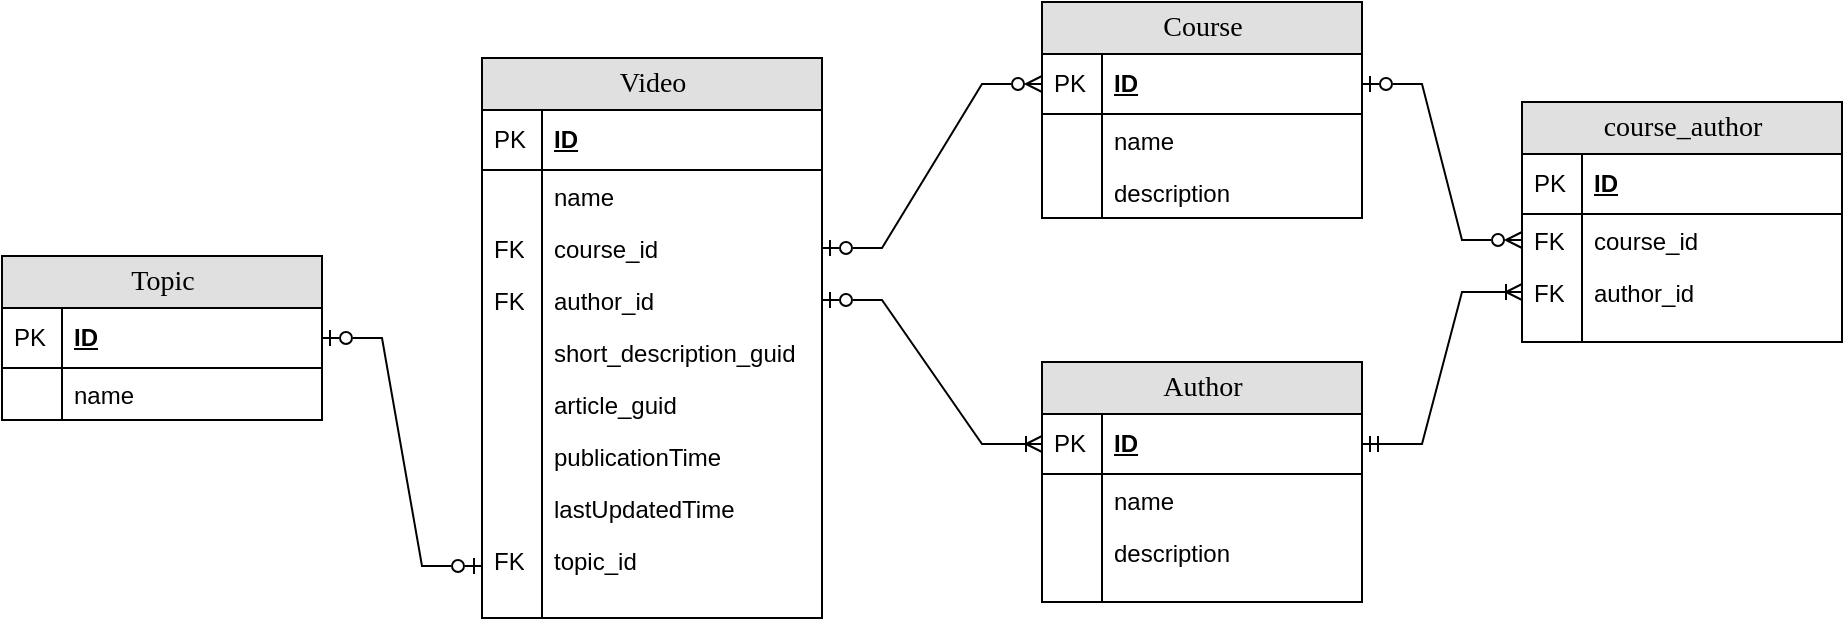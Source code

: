 <mxfile version="26.0.15">
  <diagram name="Page-1" id="e56a1550-8fbb-45ad-956c-1786394a9013">
    <mxGraphModel dx="2780" dy="1039" grid="1" gridSize="10" guides="1" tooltips="1" connect="1" arrows="1" fold="1" page="1" pageScale="1" pageWidth="1100" pageHeight="850" background="none" math="0" shadow="0">
      <root>
        <mxCell id="0" />
        <mxCell id="1" parent="0" />
        <mxCell id="2e49270ec7c68f3f-80" value="Video" style="swimlane;html=1;fontStyle=0;childLayout=stackLayout;horizontal=1;startSize=26;fillColor=#e0e0e0;horizontalStack=0;resizeParent=1;resizeLast=0;collapsible=1;marginBottom=0;swimlaneFillColor=#ffffff;align=center;rounded=0;shadow=0;comic=0;labelBackgroundColor=none;strokeWidth=1;fontFamily=Verdana;fontSize=14" parent="1" vertex="1">
          <mxGeometry x="200" y="358" width="170" height="280" as="geometry" />
        </mxCell>
        <mxCell id="2e49270ec7c68f3f-81" value="ID" style="shape=partialRectangle;top=0;left=0;right=0;bottom=1;html=1;align=left;verticalAlign=middle;fillColor=none;spacingLeft=34;spacingRight=4;whiteSpace=wrap;overflow=hidden;rotatable=0;points=[[0,0.5],[1,0.5]];portConstraint=eastwest;dropTarget=0;fontStyle=5;" parent="2e49270ec7c68f3f-80" vertex="1">
          <mxGeometry y="26" width="170" height="30" as="geometry" />
        </mxCell>
        <mxCell id="2e49270ec7c68f3f-82" value="PK" style="shape=partialRectangle;top=0;left=0;bottom=0;html=1;fillColor=none;align=left;verticalAlign=middle;spacingLeft=4;spacingRight=4;whiteSpace=wrap;overflow=hidden;rotatable=0;points=[];portConstraint=eastwest;part=1;" parent="2e49270ec7c68f3f-81" vertex="1" connectable="0">
          <mxGeometry width="30" height="30" as="geometry" />
        </mxCell>
        <mxCell id="2e49270ec7c68f3f-83" value="name" style="shape=partialRectangle;top=0;left=0;right=0;bottom=0;html=1;align=left;verticalAlign=top;fillColor=none;spacingLeft=34;spacingRight=4;whiteSpace=wrap;overflow=hidden;rotatable=0;points=[[0,0.5],[1,0.5]];portConstraint=eastwest;dropTarget=0;" parent="2e49270ec7c68f3f-80" vertex="1">
          <mxGeometry y="56" width="170" height="26" as="geometry" />
        </mxCell>
        <mxCell id="2e49270ec7c68f3f-84" value="" style="shape=partialRectangle;top=0;left=0;bottom=0;html=1;fillColor=none;align=left;verticalAlign=top;spacingLeft=4;spacingRight=4;whiteSpace=wrap;overflow=hidden;rotatable=0;points=[];portConstraint=eastwest;part=1;" parent="2e49270ec7c68f3f-83" vertex="1" connectable="0">
          <mxGeometry width="30" height="26" as="geometry" />
        </mxCell>
        <mxCell id="2e49270ec7c68f3f-85" value="course_id" style="shape=partialRectangle;top=0;left=0;right=0;bottom=0;html=1;align=left;verticalAlign=top;fillColor=none;spacingLeft=34;spacingRight=4;whiteSpace=wrap;overflow=hidden;rotatable=0;points=[[0,0.5],[1,0.5]];portConstraint=eastwest;dropTarget=0;" parent="2e49270ec7c68f3f-80" vertex="1">
          <mxGeometry y="82" width="170" height="26" as="geometry" />
        </mxCell>
        <mxCell id="2e49270ec7c68f3f-86" value="FK" style="shape=partialRectangle;top=0;left=0;bottom=0;html=1;fillColor=none;align=left;verticalAlign=top;spacingLeft=4;spacingRight=4;whiteSpace=wrap;overflow=hidden;rotatable=0;points=[];portConstraint=eastwest;part=1;" parent="2e49270ec7c68f3f-85" vertex="1" connectable="0">
          <mxGeometry width="30" height="26" as="geometry" />
        </mxCell>
        <mxCell id="2e49270ec7c68f3f-87" value="author_id" style="shape=partialRectangle;top=0;left=0;right=0;bottom=0;html=1;align=left;verticalAlign=top;fillColor=none;spacingLeft=34;spacingRight=4;whiteSpace=wrap;overflow=hidden;rotatable=0;points=[[0,0.5],[1,0.5]];portConstraint=eastwest;dropTarget=0;" parent="2e49270ec7c68f3f-80" vertex="1">
          <mxGeometry y="108" width="170" height="26" as="geometry" />
        </mxCell>
        <mxCell id="2e49270ec7c68f3f-88" value="FK" style="shape=partialRectangle;top=0;left=0;bottom=0;html=1;fillColor=none;align=left;verticalAlign=top;spacingLeft=4;spacingRight=4;whiteSpace=wrap;overflow=hidden;rotatable=0;points=[];portConstraint=eastwest;part=1;" parent="2e49270ec7c68f3f-87" vertex="1" connectable="0">
          <mxGeometry width="30" height="26" as="geometry" />
        </mxCell>
        <mxCell id="tCxellzzh2ZRiBXMILH1-1" value="short_description_guid" style="shape=partialRectangle;top=0;left=0;right=0;bottom=0;html=1;align=left;verticalAlign=top;fillColor=none;spacingLeft=34;spacingRight=4;whiteSpace=wrap;overflow=hidden;rotatable=0;points=[[0,0.5],[1,0.5]];portConstraint=eastwest;dropTarget=0;" parent="2e49270ec7c68f3f-80" vertex="1">
          <mxGeometry y="134" width="170" height="26" as="geometry" />
        </mxCell>
        <mxCell id="tCxellzzh2ZRiBXMILH1-2" value="" style="shape=partialRectangle;top=0;left=0;bottom=0;html=1;fillColor=none;align=left;verticalAlign=top;spacingLeft=4;spacingRight=4;whiteSpace=wrap;overflow=hidden;rotatable=0;points=[];portConstraint=eastwest;part=1;" parent="tCxellzzh2ZRiBXMILH1-1" vertex="1" connectable="0">
          <mxGeometry width="30" height="26" as="geometry" />
        </mxCell>
        <mxCell id="tCxellzzh2ZRiBXMILH1-3" value="article_guid" style="shape=partialRectangle;top=0;left=0;right=0;bottom=0;html=1;align=left;verticalAlign=top;fillColor=none;spacingLeft=34;spacingRight=4;whiteSpace=wrap;overflow=hidden;rotatable=0;points=[[0,0.5],[1,0.5]];portConstraint=eastwest;dropTarget=0;" parent="2e49270ec7c68f3f-80" vertex="1">
          <mxGeometry y="160" width="170" height="26" as="geometry" />
        </mxCell>
        <mxCell id="tCxellzzh2ZRiBXMILH1-4" value="" style="shape=partialRectangle;top=0;left=0;bottom=0;html=1;fillColor=none;align=left;verticalAlign=top;spacingLeft=4;spacingRight=4;whiteSpace=wrap;overflow=hidden;rotatable=0;points=[];portConstraint=eastwest;part=1;" parent="tCxellzzh2ZRiBXMILH1-3" vertex="1" connectable="0">
          <mxGeometry width="30" height="26" as="geometry" />
        </mxCell>
        <mxCell id="tCxellzzh2ZRiBXMILH1-5" value="publicationTime" style="shape=partialRectangle;top=0;left=0;right=0;bottom=0;html=1;align=left;verticalAlign=top;fillColor=none;spacingLeft=34;spacingRight=4;whiteSpace=wrap;overflow=hidden;rotatable=0;points=[[0,0.5],[1,0.5]];portConstraint=eastwest;dropTarget=0;" parent="2e49270ec7c68f3f-80" vertex="1">
          <mxGeometry y="186" width="170" height="26" as="geometry" />
        </mxCell>
        <mxCell id="tCxellzzh2ZRiBXMILH1-6" value="" style="shape=partialRectangle;top=0;left=0;bottom=0;html=1;fillColor=none;align=left;verticalAlign=top;spacingLeft=4;spacingRight=4;whiteSpace=wrap;overflow=hidden;rotatable=0;points=[];portConstraint=eastwest;part=1;" parent="tCxellzzh2ZRiBXMILH1-5" vertex="1" connectable="0">
          <mxGeometry width="30" height="26" as="geometry" />
        </mxCell>
        <mxCell id="tCxellzzh2ZRiBXMILH1-7" value="lastUpdatedTime" style="shape=partialRectangle;top=0;left=0;right=0;bottom=0;html=1;align=left;verticalAlign=top;fillColor=none;spacingLeft=34;spacingRight=4;whiteSpace=wrap;overflow=hidden;rotatable=0;points=[[0,0.5],[1,0.5]];portConstraint=eastwest;dropTarget=0;" parent="2e49270ec7c68f3f-80" vertex="1">
          <mxGeometry y="212" width="170" height="26" as="geometry" />
        </mxCell>
        <mxCell id="tCxellzzh2ZRiBXMILH1-8" value="" style="shape=partialRectangle;top=0;left=0;bottom=0;html=1;fillColor=none;align=left;verticalAlign=top;spacingLeft=4;spacingRight=4;whiteSpace=wrap;overflow=hidden;rotatable=0;points=[];portConstraint=eastwest;part=1;" parent="tCxellzzh2ZRiBXMILH1-7" vertex="1" connectable="0">
          <mxGeometry width="30" height="26" as="geometry" />
        </mxCell>
        <mxCell id="tCxellzzh2ZRiBXMILH1-58" value="&lt;div&gt;topic_id&lt;/div&gt;" style="shape=partialRectangle;top=0;left=0;right=0;bottom=0;html=1;align=left;verticalAlign=top;fillColor=none;spacingLeft=34;spacingRight=4;whiteSpace=wrap;overflow=hidden;rotatable=0;points=[[0,0.5],[1,0.5]];portConstraint=eastwest;dropTarget=0;" parent="2e49270ec7c68f3f-80" vertex="1">
          <mxGeometry y="238" width="170" height="32" as="geometry" />
        </mxCell>
        <mxCell id="tCxellzzh2ZRiBXMILH1-59" value="FK" style="shape=partialRectangle;top=0;left=0;bottom=0;html=1;fillColor=none;align=left;verticalAlign=top;spacingLeft=4;spacingRight=4;whiteSpace=wrap;overflow=hidden;rotatable=0;points=[];portConstraint=eastwest;part=1;" parent="tCxellzzh2ZRiBXMILH1-58" vertex="1" connectable="0">
          <mxGeometry width="30" height="32" as="geometry" />
        </mxCell>
        <mxCell id="2e49270ec7c68f3f-89" value="" style="shape=partialRectangle;top=0;left=0;right=0;bottom=0;html=1;align=left;verticalAlign=top;fillColor=none;spacingLeft=34;spacingRight=4;whiteSpace=wrap;overflow=hidden;rotatable=0;points=[[0,0.5],[1,0.5]];portConstraint=eastwest;dropTarget=0;" parent="2e49270ec7c68f3f-80" vertex="1">
          <mxGeometry y="270" width="170" height="10" as="geometry" />
        </mxCell>
        <mxCell id="2e49270ec7c68f3f-90" value="" style="shape=partialRectangle;top=0;left=0;bottom=0;html=1;fillColor=none;align=left;verticalAlign=top;spacingLeft=4;spacingRight=4;whiteSpace=wrap;overflow=hidden;rotatable=0;points=[];portConstraint=eastwest;part=1;" parent="2e49270ec7c68f3f-89" vertex="1" connectable="0">
          <mxGeometry width="30" height="10" as="geometry" />
        </mxCell>
        <mxCell id="tCxellzzh2ZRiBXMILH1-15" value="Author" style="swimlane;html=1;fontStyle=0;childLayout=stackLayout;horizontal=1;startSize=26;fillColor=#e0e0e0;horizontalStack=0;resizeParent=1;resizeLast=0;collapsible=1;marginBottom=0;swimlaneFillColor=#ffffff;align=center;rounded=0;shadow=0;comic=0;labelBackgroundColor=none;strokeWidth=1;fontFamily=Verdana;fontSize=14" parent="1" vertex="1">
          <mxGeometry x="480" y="510" width="160" height="120" as="geometry" />
        </mxCell>
        <mxCell id="tCxellzzh2ZRiBXMILH1-16" value="ID" style="shape=partialRectangle;top=0;left=0;right=0;bottom=1;html=1;align=left;verticalAlign=middle;fillColor=none;spacingLeft=34;spacingRight=4;whiteSpace=wrap;overflow=hidden;rotatable=0;points=[[0,0.5],[1,0.5]];portConstraint=eastwest;dropTarget=0;fontStyle=5;" parent="tCxellzzh2ZRiBXMILH1-15" vertex="1">
          <mxGeometry y="26" width="160" height="30" as="geometry" />
        </mxCell>
        <mxCell id="tCxellzzh2ZRiBXMILH1-17" value="PK" style="shape=partialRectangle;top=0;left=0;bottom=0;html=1;fillColor=none;align=left;verticalAlign=middle;spacingLeft=4;spacingRight=4;whiteSpace=wrap;overflow=hidden;rotatable=0;points=[];portConstraint=eastwest;part=1;" parent="tCxellzzh2ZRiBXMILH1-16" vertex="1" connectable="0">
          <mxGeometry width="30" height="30" as="geometry" />
        </mxCell>
        <mxCell id="tCxellzzh2ZRiBXMILH1-18" value="name" style="shape=partialRectangle;top=0;left=0;right=0;bottom=0;html=1;align=left;verticalAlign=top;fillColor=none;spacingLeft=34;spacingRight=4;whiteSpace=wrap;overflow=hidden;rotatable=0;points=[[0,0.5],[1,0.5]];portConstraint=eastwest;dropTarget=0;" parent="tCxellzzh2ZRiBXMILH1-15" vertex="1">
          <mxGeometry y="56" width="160" height="26" as="geometry" />
        </mxCell>
        <mxCell id="tCxellzzh2ZRiBXMILH1-19" value="" style="shape=partialRectangle;top=0;left=0;bottom=0;html=1;fillColor=none;align=left;verticalAlign=top;spacingLeft=4;spacingRight=4;whiteSpace=wrap;overflow=hidden;rotatable=0;points=[];portConstraint=eastwest;part=1;" parent="tCxellzzh2ZRiBXMILH1-18" vertex="1" connectable="0">
          <mxGeometry width="30" height="26" as="geometry" />
        </mxCell>
        <mxCell id="tCxellzzh2ZRiBXMILH1-20" value="description" style="shape=partialRectangle;top=0;left=0;right=0;bottom=0;html=1;align=left;verticalAlign=top;fillColor=none;spacingLeft=34;spacingRight=4;whiteSpace=wrap;overflow=hidden;rotatable=0;points=[[0,0.5],[1,0.5]];portConstraint=eastwest;dropTarget=0;" parent="tCxellzzh2ZRiBXMILH1-15" vertex="1">
          <mxGeometry y="82" width="160" height="26" as="geometry" />
        </mxCell>
        <mxCell id="tCxellzzh2ZRiBXMILH1-21" value="" style="shape=partialRectangle;top=0;left=0;bottom=0;html=1;fillColor=none;align=left;verticalAlign=top;spacingLeft=4;spacingRight=4;whiteSpace=wrap;overflow=hidden;rotatable=0;points=[];portConstraint=eastwest;part=1;" parent="tCxellzzh2ZRiBXMILH1-20" vertex="1" connectable="0">
          <mxGeometry width="30" height="26" as="geometry" />
        </mxCell>
        <mxCell id="tCxellzzh2ZRiBXMILH1-32" value="" style="shape=partialRectangle;top=0;left=0;right=0;bottom=0;html=1;align=left;verticalAlign=top;fillColor=none;spacingLeft=34;spacingRight=4;whiteSpace=wrap;overflow=hidden;rotatable=0;points=[[0,0.5],[1,0.5]];portConstraint=eastwest;dropTarget=0;" parent="tCxellzzh2ZRiBXMILH1-15" vertex="1">
          <mxGeometry y="108" width="160" height="12" as="geometry" />
        </mxCell>
        <mxCell id="tCxellzzh2ZRiBXMILH1-33" value="" style="shape=partialRectangle;top=0;left=0;bottom=0;html=1;fillColor=none;align=left;verticalAlign=top;spacingLeft=4;spacingRight=4;whiteSpace=wrap;overflow=hidden;rotatable=0;points=[];portConstraint=eastwest;part=1;" parent="tCxellzzh2ZRiBXMILH1-32" vertex="1" connectable="0">
          <mxGeometry width="30" height="12" as="geometry" />
        </mxCell>
        <mxCell id="tCxellzzh2ZRiBXMILH1-34" value="" style="edgeStyle=entityRelationEdgeStyle;fontSize=12;html=1;endArrow=ERoneToMany;startArrow=ERzeroToOne;rounded=0;exitX=1;exitY=0.5;exitDx=0;exitDy=0;entryX=0;entryY=0.5;entryDx=0;entryDy=0;startFill=0;endFill=0;" parent="1" source="2e49270ec7c68f3f-87" target="tCxellzzh2ZRiBXMILH1-16" edge="1">
          <mxGeometry width="100" height="100" relative="1" as="geometry">
            <mxPoint x="380" y="480" as="sourcePoint" />
            <mxPoint x="480" y="380" as="targetPoint" />
          </mxGeometry>
        </mxCell>
        <mxCell id="tCxellzzh2ZRiBXMILH1-35" value="Course" style="swimlane;html=1;fontStyle=0;childLayout=stackLayout;horizontal=1;startSize=26;fillColor=#e0e0e0;horizontalStack=0;resizeParent=1;resizeLast=0;collapsible=1;marginBottom=0;swimlaneFillColor=#ffffff;align=center;rounded=0;shadow=0;comic=0;labelBackgroundColor=none;strokeWidth=1;fontFamily=Verdana;fontSize=14" parent="1" vertex="1">
          <mxGeometry x="480" y="330" width="160" height="108" as="geometry" />
        </mxCell>
        <mxCell id="tCxellzzh2ZRiBXMILH1-36" value="ID" style="shape=partialRectangle;top=0;left=0;right=0;bottom=1;html=1;align=left;verticalAlign=middle;fillColor=none;spacingLeft=34;spacingRight=4;whiteSpace=wrap;overflow=hidden;rotatable=0;points=[[0,0.5],[1,0.5]];portConstraint=eastwest;dropTarget=0;fontStyle=5;" parent="tCxellzzh2ZRiBXMILH1-35" vertex="1">
          <mxGeometry y="26" width="160" height="30" as="geometry" />
        </mxCell>
        <mxCell id="tCxellzzh2ZRiBXMILH1-37" value="PK" style="shape=partialRectangle;top=0;left=0;bottom=0;html=1;fillColor=none;align=left;verticalAlign=middle;spacingLeft=4;spacingRight=4;whiteSpace=wrap;overflow=hidden;rotatable=0;points=[];portConstraint=eastwest;part=1;" parent="tCxellzzh2ZRiBXMILH1-36" vertex="1" connectable="0">
          <mxGeometry width="30" height="30" as="geometry" />
        </mxCell>
        <mxCell id="tCxellzzh2ZRiBXMILH1-38" value="name" style="shape=partialRectangle;top=0;left=0;right=0;bottom=0;html=1;align=left;verticalAlign=top;fillColor=none;spacingLeft=34;spacingRight=4;whiteSpace=wrap;overflow=hidden;rotatable=0;points=[[0,0.5],[1,0.5]];portConstraint=eastwest;dropTarget=0;" parent="tCxellzzh2ZRiBXMILH1-35" vertex="1">
          <mxGeometry y="56" width="160" height="26" as="geometry" />
        </mxCell>
        <mxCell id="tCxellzzh2ZRiBXMILH1-39" value="" style="shape=partialRectangle;top=0;left=0;bottom=0;html=1;fillColor=none;align=left;verticalAlign=top;spacingLeft=4;spacingRight=4;whiteSpace=wrap;overflow=hidden;rotatable=0;points=[];portConstraint=eastwest;part=1;" parent="tCxellzzh2ZRiBXMILH1-38" vertex="1" connectable="0">
          <mxGeometry width="30" height="26" as="geometry" />
        </mxCell>
        <mxCell id="tCxellzzh2ZRiBXMILH1-40" value="description" style="shape=partialRectangle;top=0;left=0;right=0;bottom=0;html=1;align=left;verticalAlign=top;fillColor=none;spacingLeft=34;spacingRight=4;whiteSpace=wrap;overflow=hidden;rotatable=0;points=[[0,0.5],[1,0.5]];portConstraint=eastwest;dropTarget=0;" parent="tCxellzzh2ZRiBXMILH1-35" vertex="1">
          <mxGeometry y="82" width="160" height="26" as="geometry" />
        </mxCell>
        <mxCell id="tCxellzzh2ZRiBXMILH1-41" value="" style="shape=partialRectangle;top=0;left=0;bottom=0;html=1;fillColor=none;align=left;verticalAlign=top;spacingLeft=4;spacingRight=4;whiteSpace=wrap;overflow=hidden;rotatable=0;points=[];portConstraint=eastwest;part=1;" parent="tCxellzzh2ZRiBXMILH1-40" vertex="1" connectable="0">
          <mxGeometry width="30" height="26" as="geometry" />
        </mxCell>
        <mxCell id="tCxellzzh2ZRiBXMILH1-46" value="course_author" style="swimlane;html=1;fontStyle=0;childLayout=stackLayout;horizontal=1;startSize=26;fillColor=#e0e0e0;horizontalStack=0;resizeParent=1;resizeLast=0;collapsible=1;marginBottom=0;swimlaneFillColor=#ffffff;align=center;rounded=0;shadow=0;comic=0;labelBackgroundColor=none;strokeWidth=1;fontFamily=Verdana;fontSize=14" parent="1" vertex="1">
          <mxGeometry x="720" y="380" width="160" height="120" as="geometry" />
        </mxCell>
        <mxCell id="tCxellzzh2ZRiBXMILH1-47" value="ID" style="shape=partialRectangle;top=0;left=0;right=0;bottom=1;html=1;align=left;verticalAlign=middle;fillColor=none;spacingLeft=34;spacingRight=4;whiteSpace=wrap;overflow=hidden;rotatable=0;points=[[0,0.5],[1,0.5]];portConstraint=eastwest;dropTarget=0;fontStyle=5;" parent="tCxellzzh2ZRiBXMILH1-46" vertex="1">
          <mxGeometry y="26" width="160" height="30" as="geometry" />
        </mxCell>
        <mxCell id="tCxellzzh2ZRiBXMILH1-48" value="PK" style="shape=partialRectangle;top=0;left=0;bottom=0;html=1;fillColor=none;align=left;verticalAlign=middle;spacingLeft=4;spacingRight=4;whiteSpace=wrap;overflow=hidden;rotatable=0;points=[];portConstraint=eastwest;part=1;" parent="tCxellzzh2ZRiBXMILH1-47" vertex="1" connectable="0">
          <mxGeometry width="30" height="30" as="geometry" />
        </mxCell>
        <mxCell id="tCxellzzh2ZRiBXMILH1-49" value="course_id" style="shape=partialRectangle;top=0;left=0;right=0;bottom=0;html=1;align=left;verticalAlign=top;fillColor=none;spacingLeft=34;spacingRight=4;whiteSpace=wrap;overflow=hidden;rotatable=0;points=[[0,0.5],[1,0.5]];portConstraint=eastwest;dropTarget=0;" parent="tCxellzzh2ZRiBXMILH1-46" vertex="1">
          <mxGeometry y="56" width="160" height="26" as="geometry" />
        </mxCell>
        <mxCell id="tCxellzzh2ZRiBXMILH1-50" value="FK" style="shape=partialRectangle;top=0;left=0;bottom=0;html=1;fillColor=none;align=left;verticalAlign=top;spacingLeft=4;spacingRight=4;whiteSpace=wrap;overflow=hidden;rotatable=0;points=[];portConstraint=eastwest;part=1;" parent="tCxellzzh2ZRiBXMILH1-49" vertex="1" connectable="0">
          <mxGeometry width="30" height="26" as="geometry" />
        </mxCell>
        <mxCell id="tCxellzzh2ZRiBXMILH1-51" value="author_id" style="shape=partialRectangle;top=0;left=0;right=0;bottom=0;html=1;align=left;verticalAlign=top;fillColor=none;spacingLeft=34;spacingRight=4;whiteSpace=wrap;overflow=hidden;rotatable=0;points=[[0,0.5],[1,0.5]];portConstraint=eastwest;dropTarget=0;" parent="tCxellzzh2ZRiBXMILH1-46" vertex="1">
          <mxGeometry y="82" width="160" height="26" as="geometry" />
        </mxCell>
        <mxCell id="tCxellzzh2ZRiBXMILH1-52" value="FK" style="shape=partialRectangle;top=0;left=0;bottom=0;html=1;fillColor=none;align=left;verticalAlign=top;spacingLeft=4;spacingRight=4;whiteSpace=wrap;overflow=hidden;rotatable=0;points=[];portConstraint=eastwest;part=1;" parent="tCxellzzh2ZRiBXMILH1-51" vertex="1" connectable="0">
          <mxGeometry width="30" height="26" as="geometry" />
        </mxCell>
        <mxCell id="tCxellzzh2ZRiBXMILH1-53" value="" style="shape=partialRectangle;top=0;left=0;right=0;bottom=0;html=1;align=left;verticalAlign=top;fillColor=none;spacingLeft=34;spacingRight=4;whiteSpace=wrap;overflow=hidden;rotatable=0;points=[[0,0.5],[1,0.5]];portConstraint=eastwest;dropTarget=0;" parent="tCxellzzh2ZRiBXMILH1-46" vertex="1">
          <mxGeometry y="108" width="160" height="12" as="geometry" />
        </mxCell>
        <mxCell id="tCxellzzh2ZRiBXMILH1-54" value="" style="shape=partialRectangle;top=0;left=0;bottom=0;html=1;fillColor=none;align=left;verticalAlign=top;spacingLeft=4;spacingRight=4;whiteSpace=wrap;overflow=hidden;rotatable=0;points=[];portConstraint=eastwest;part=1;" parent="tCxellzzh2ZRiBXMILH1-53" vertex="1" connectable="0">
          <mxGeometry width="30" height="12" as="geometry" />
        </mxCell>
        <mxCell id="tCxellzzh2ZRiBXMILH1-55" value="" style="edgeStyle=entityRelationEdgeStyle;fontSize=12;html=1;endArrow=ERzeroToMany;startArrow=ERzeroToOne;rounded=0;exitX=1;exitY=0.5;exitDx=0;exitDy=0;entryX=0;entryY=0.5;entryDx=0;entryDy=0;startFill=0;endFill=0;" parent="1" source="tCxellzzh2ZRiBXMILH1-36" target="tCxellzzh2ZRiBXMILH1-49" edge="1">
          <mxGeometry width="100" height="100" relative="1" as="geometry">
            <mxPoint x="670" y="378" as="sourcePoint" />
            <mxPoint x="780" y="450" as="targetPoint" />
          </mxGeometry>
        </mxCell>
        <mxCell id="tCxellzzh2ZRiBXMILH1-56" value="" style="edgeStyle=entityRelationEdgeStyle;fontSize=12;html=1;endArrow=ERoneToMany;startArrow=ERmandOne;rounded=0;exitX=1;exitY=0.5;exitDx=0;exitDy=0;entryX=0;entryY=0.5;entryDx=0;entryDy=0;" parent="1" source="tCxellzzh2ZRiBXMILH1-16" target="tCxellzzh2ZRiBXMILH1-51" edge="1">
          <mxGeometry width="100" height="100" relative="1" as="geometry">
            <mxPoint x="650" y="381" as="sourcePoint" />
            <mxPoint x="740" y="502" as="targetPoint" />
          </mxGeometry>
        </mxCell>
        <mxCell id="tCxellzzh2ZRiBXMILH1-57" value="" style="edgeStyle=entityRelationEdgeStyle;fontSize=12;html=1;endArrow=ERzeroToMany;startArrow=ERzeroToOne;rounded=0;exitX=1;exitY=0.5;exitDx=0;exitDy=0;entryX=0;entryY=0.5;entryDx=0;entryDy=0;startFill=0;endFill=0;" parent="1" source="2e49270ec7c68f3f-85" target="tCxellzzh2ZRiBXMILH1-36" edge="1">
          <mxGeometry width="100" height="100" relative="1" as="geometry">
            <mxPoint x="660" y="391" as="sourcePoint" />
            <mxPoint x="750" y="512" as="targetPoint" />
          </mxGeometry>
        </mxCell>
        <mxCell id="tCxellzzh2ZRiBXMILH1-60" value="Topic" style="swimlane;html=1;fontStyle=0;childLayout=stackLayout;horizontal=1;startSize=26;fillColor=#e0e0e0;horizontalStack=0;resizeParent=1;resizeLast=0;collapsible=1;marginBottom=0;swimlaneFillColor=#ffffff;align=center;rounded=0;shadow=0;comic=0;labelBackgroundColor=none;strokeWidth=1;fontFamily=Verdana;fontSize=14" parent="1" vertex="1">
          <mxGeometry x="-40" y="457" width="160" height="82" as="geometry" />
        </mxCell>
        <mxCell id="tCxellzzh2ZRiBXMILH1-61" value="ID" style="shape=partialRectangle;top=0;left=0;right=0;bottom=1;html=1;align=left;verticalAlign=middle;fillColor=none;spacingLeft=34;spacingRight=4;whiteSpace=wrap;overflow=hidden;rotatable=0;points=[[0,0.5],[1,0.5]];portConstraint=eastwest;dropTarget=0;fontStyle=5;" parent="tCxellzzh2ZRiBXMILH1-60" vertex="1">
          <mxGeometry y="26" width="160" height="30" as="geometry" />
        </mxCell>
        <mxCell id="tCxellzzh2ZRiBXMILH1-62" value="PK" style="shape=partialRectangle;top=0;left=0;bottom=0;html=1;fillColor=none;align=left;verticalAlign=middle;spacingLeft=4;spacingRight=4;whiteSpace=wrap;overflow=hidden;rotatable=0;points=[];portConstraint=eastwest;part=1;" parent="tCxellzzh2ZRiBXMILH1-61" vertex="1" connectable="0">
          <mxGeometry width="30" height="30" as="geometry" />
        </mxCell>
        <mxCell id="tCxellzzh2ZRiBXMILH1-63" value="name" style="shape=partialRectangle;top=0;left=0;right=0;bottom=0;html=1;align=left;verticalAlign=top;fillColor=none;spacingLeft=34;spacingRight=4;whiteSpace=wrap;overflow=hidden;rotatable=0;points=[[0,0.5],[1,0.5]];portConstraint=eastwest;dropTarget=0;" parent="tCxellzzh2ZRiBXMILH1-60" vertex="1">
          <mxGeometry y="56" width="160" height="26" as="geometry" />
        </mxCell>
        <mxCell id="tCxellzzh2ZRiBXMILH1-64" value="" style="shape=partialRectangle;top=0;left=0;bottom=0;html=1;fillColor=none;align=left;verticalAlign=top;spacingLeft=4;spacingRight=4;whiteSpace=wrap;overflow=hidden;rotatable=0;points=[];portConstraint=eastwest;part=1;" parent="tCxellzzh2ZRiBXMILH1-63" vertex="1" connectable="0">
          <mxGeometry width="30" height="26" as="geometry" />
        </mxCell>
        <mxCell id="tCxellzzh2ZRiBXMILH1-70" value="" style="edgeStyle=entityRelationEdgeStyle;fontSize=12;html=1;endArrow=ERzeroToOne;startArrow=ERzeroToOne;rounded=0;exitX=1;exitY=0.5;exitDx=0;exitDy=0;entryX=0;entryY=0.5;entryDx=0;entryDy=0;endFill=0;startFill=0;" parent="1" source="tCxellzzh2ZRiBXMILH1-61" target="tCxellzzh2ZRiBXMILH1-58" edge="1">
          <mxGeometry width="100" height="100" relative="1" as="geometry">
            <mxPoint x="380" y="463" as="sourcePoint" />
            <mxPoint x="490" y="381" as="targetPoint" />
          </mxGeometry>
        </mxCell>
      </root>
    </mxGraphModel>
  </diagram>
</mxfile>
